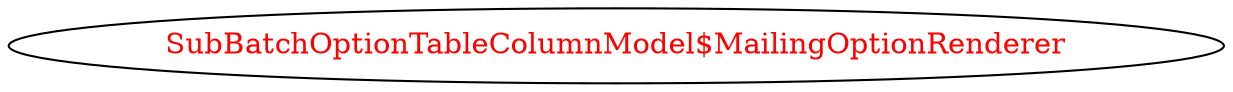 digraph dependencyGraph {
 concentrate=true;
 ranksep="2.0";
 rankdir="LR"; 
 splines="ortho";
"SubBatchOptionTableColumnModel$MailingOptionRenderer" [fontcolor="red"];
}